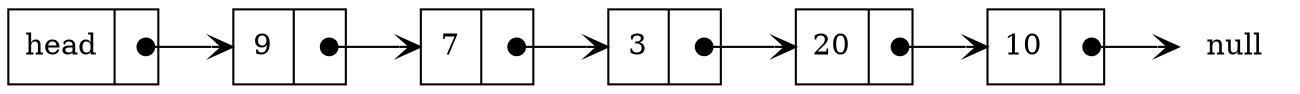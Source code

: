 digraph single_linked_list {
        rankdir=LR;
        node [shape=record];
        head [label="{ head | <ref>  }"]
        c [label="{ 9 | <ref>  }"]
        b [label="{ 7 | <ref>  }"]
        a [label="{ 3 | <ref>  }"]
        d [label="{ 20 | <ref>  }"]
        e [label="{ 10 | <ref>  }"]
        null [shape=none, label="null"];
        head:ref:c -> c[arrowhead=vee, arrowtail=dot, dir=both, tailclip=false];
        a:ref:c -> d[arrowhead=vee, arrowtail=dot, dir=both, tailclip=false];
        b:ref:c -> a[arrowhead=vee, arrowtail=dot, dir=both, tailclip=false];
        c:ref:c -> b[arrowhead=vee, arrowtail=dot, dir=both, tailclip=false];
        d:ref:c -> e[arrowhead=vee, arrowtail=dot, dir=both, tailclip=false];
        e:ref:c -> null[arrowhead=vee, arrowtail=dot, dir=both, tailclip=false];
}

